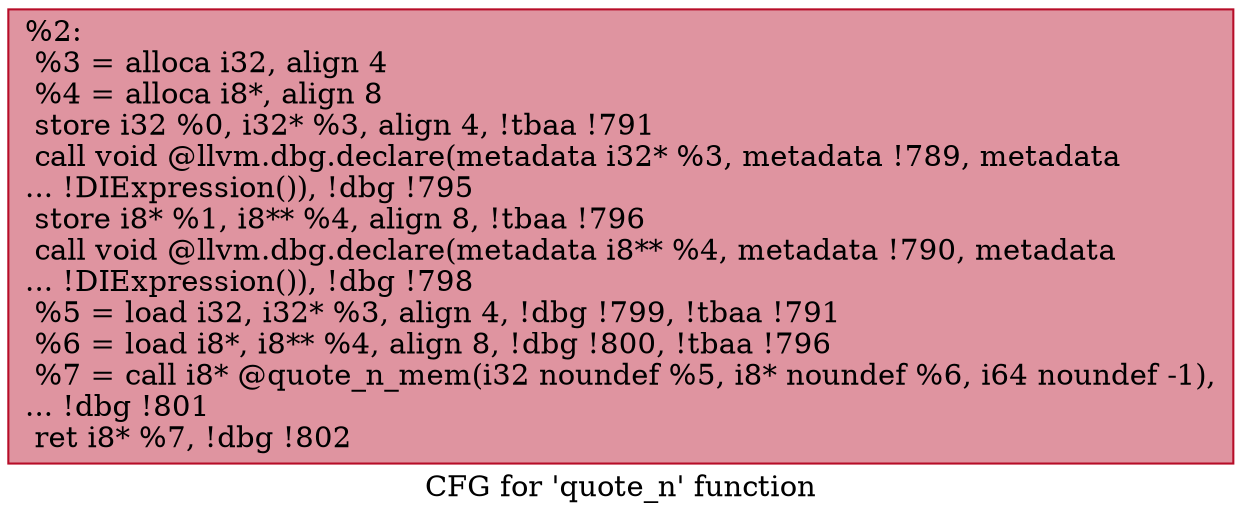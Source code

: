 digraph "CFG for 'quote_n' function" {
	label="CFG for 'quote_n' function";

	Node0x18001e0 [shape=record,color="#b70d28ff", style=filled, fillcolor="#b70d2870",label="{%2:\l  %3 = alloca i32, align 4\l  %4 = alloca i8*, align 8\l  store i32 %0, i32* %3, align 4, !tbaa !791\l  call void @llvm.dbg.declare(metadata i32* %3, metadata !789, metadata\l... !DIExpression()), !dbg !795\l  store i8* %1, i8** %4, align 8, !tbaa !796\l  call void @llvm.dbg.declare(metadata i8** %4, metadata !790, metadata\l... !DIExpression()), !dbg !798\l  %5 = load i32, i32* %3, align 4, !dbg !799, !tbaa !791\l  %6 = load i8*, i8** %4, align 8, !dbg !800, !tbaa !796\l  %7 = call i8* @quote_n_mem(i32 noundef %5, i8* noundef %6, i64 noundef -1),\l... !dbg !801\l  ret i8* %7, !dbg !802\l}"];
}
